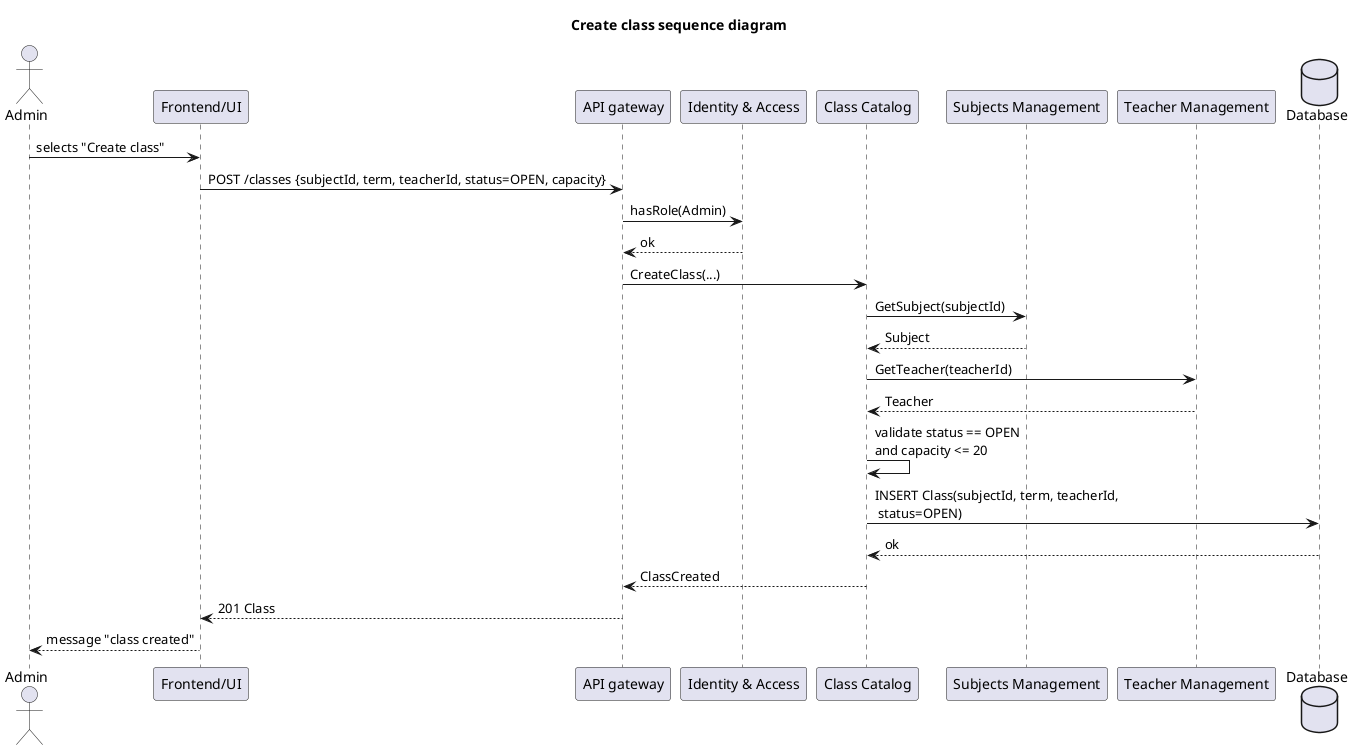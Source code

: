 @startuml
title Create class sequence diagram

actor Admin
participant "Frontend/UI" as FR
participant "API gateway" as APG
participant "Identity & Access" as IA
participant "Class Catalog" as CM
participant "Subjects Management" as SM
participant "Teacher Management" as TM
database "Database" as DB

Admin -> FR : selects "Create class"
FR -> APG  : POST /classes {subjectId, term, teacherId, status=OPEN, capacity}
APG -> IA  : hasRole(Admin)
IA  --> APG: ok
APG -> CM  : CreateClass(...)
CM  -> SM: GetSubject(subjectId)
SM --> CM : Subject
CM  -> TM  : GetTeacher(teacherId)
TM  --> CM : Teacher
CM -> CM : validate status == OPEN\nand capacity <= 20
CM  -> DB : INSERT Class(subjectId, term, teacherId,\n status=OPEN)
DB  --> CM : ok
CM  --> APG: ClassCreated
APG --> FR : 201 Class
FR  --> Admin: message "class created"

@enduml
